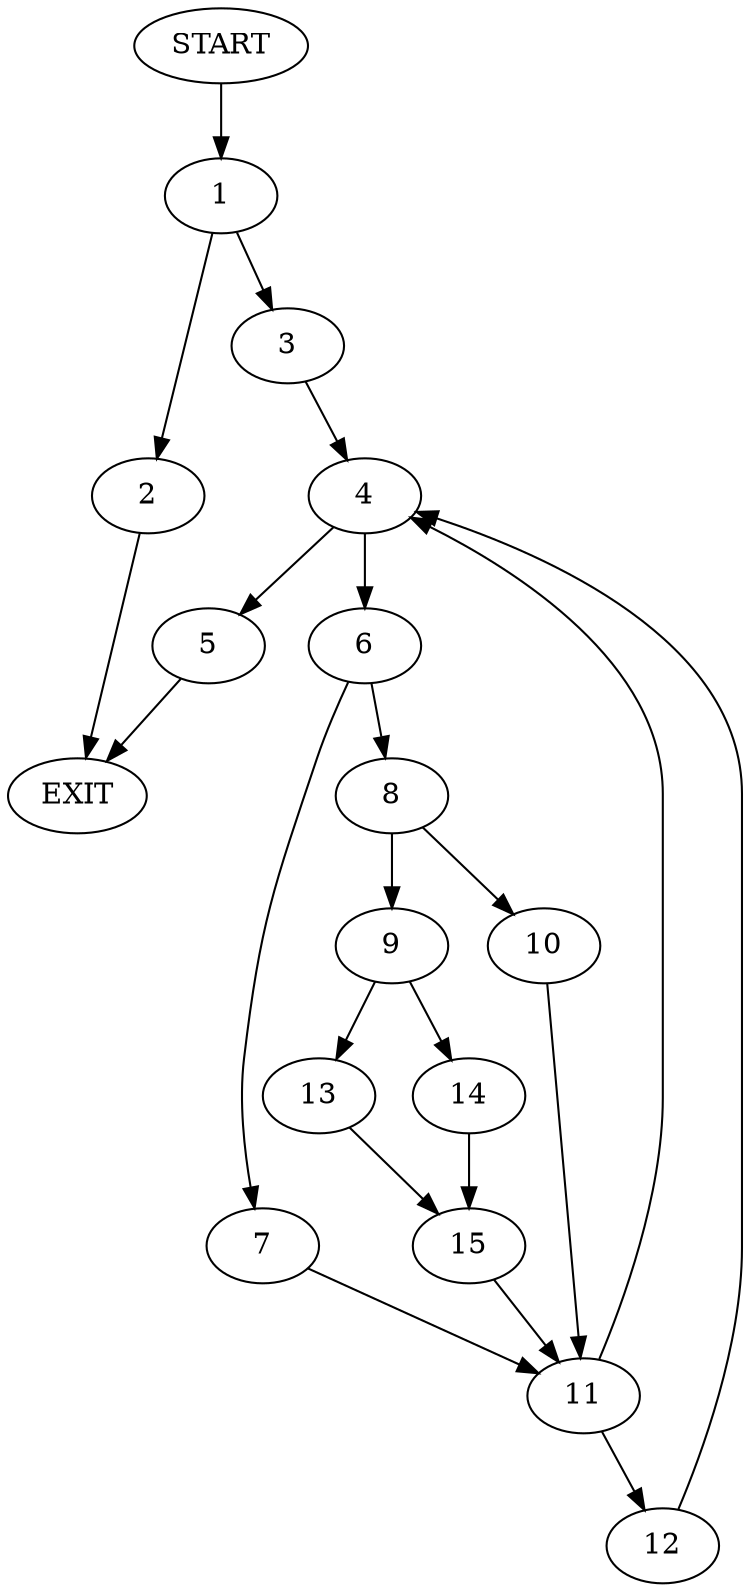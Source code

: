 digraph {
0 [label="START"]
16 [label="EXIT"]
0 -> 1
1 -> 2
1 -> 3
2 -> 16
3 -> 4
4 -> 5
4 -> 6
5 -> 16
6 -> 7
6 -> 8
8 -> 9
8 -> 10
7 -> 11
11 -> 12
11 -> 4
9 -> 13
9 -> 14
10 -> 11
14 -> 15
13 -> 15
15 -> 11
12 -> 4
}
